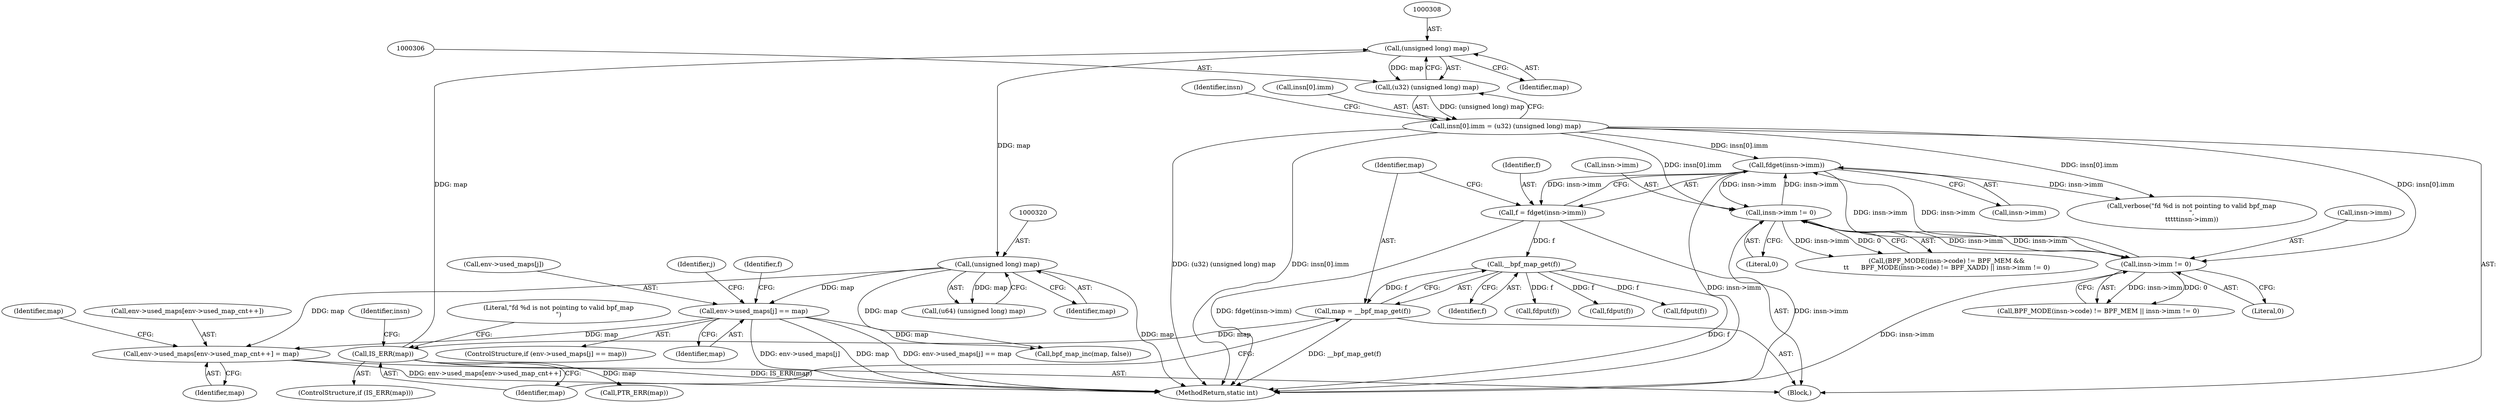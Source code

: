 digraph "1_linux_92117d8443bc5afacc8d5ba82e541946310f106e_4@del" {
"1000358" [label="(Call,env->used_maps[env->used_map_cnt++] = map)"];
"1000319" [label="(Call,(unsigned long) map)"];
"1000307" [label="(Call,(unsigned long) map)"];
"1000288" [label="(Call,IS_ERR(map))"];
"1000283" [label="(Call,map = __bpf_map_get(f))"];
"1000285" [label="(Call,__bpf_map_get(f))"];
"1000277" [label="(Call,f = fdget(insn->imm))"];
"1000279" [label="(Call,fdget(insn->imm))"];
"1000188" [label="(Call,insn->imm != 0)"];
"1000299" [label="(Call,insn[0].imm = (u32) (unsigned long) map)"];
"1000305" [label="(Call,(u32) (unsigned long) map)"];
"1000155" [label="(Call,insn->imm != 0)"];
"1000335" [label="(Call,env->used_maps[j] == map)"];
"1000369" [label="(Identifier,map)"];
"1000313" [label="(Identifier,insn)"];
"1000300" [label="(Call,insn[0].imm)"];
"1000302" [label="(Identifier,insn)"];
"1000321" [label="(Identifier,map)"];
"1000277" [label="(Call,f = fdget(insn->imm))"];
"1000341" [label="(Identifier,map)"];
"1000333" [label="(Identifier,j)"];
"1000317" [label="(Call,(u64) (unsigned long) map)"];
"1000307" [label="(Call,(unsigned long) map)"];
"1000291" [label="(Call,verbose(\"fd %d is not pointing to valid bpf_map\n\",\n\t\t\t\t\tinsn->imm))"];
"1000344" [label="(Identifier,f)"];
"1000192" [label="(Literal,0)"];
"1000284" [label="(Identifier,map)"];
"1000283" [label="(Call,map = __bpf_map_get(f))"];
"1000189" [label="(Call,insn->imm)"];
"1000380" [label="(MethodReturn,static int)"];
"1000288" [label="(Call,IS_ERR(map))"];
"1000319" [label="(Call,(unsigned long) map)"];
"1000359" [label="(Call,env->used_maps[env->used_map_cnt++])"];
"1000292" [label="(Literal,\"fd %d is not pointing to valid bpf_map\n\")"];
"1000335" [label="(Call,env->used_maps[j] == map)"];
"1000299" [label="(Call,insn[0].imm = (u32) (unsigned long) map)"];
"1000309" [label="(Identifier,map)"];
"1000156" [label="(Call,insn->imm)"];
"1000343" [label="(Call,fdput(f))"];
"1000188" [label="(Call,insn->imm != 0)"];
"1000297" [label="(Call,PTR_ERR(map))"];
"1000334" [label="(ControlStructure,if (env->used_maps[j] == map))"];
"1000368" [label="(Call,bpf_map_inc(map, false))"];
"1000285" [label="(Call,__bpf_map_get(f))"];
"1000367" [label="(Identifier,map)"];
"1000286" [label="(Identifier,f)"];
"1000371" [label="(Call,fdput(f))"];
"1000305" [label="(Call,(u32) (unsigned long) map)"];
"1000336" [label="(Call,env->used_maps[j])"];
"1000287" [label="(ControlStructure,if (IS_ERR(map)))"];
"1000280" [label="(Call,insn->imm)"];
"1000148" [label="(Call,BPF_MODE(insn->code) != BPF_MEM || insn->imm != 0)"];
"1000358" [label="(Call,env->used_maps[env->used_map_cnt++] = map)"];
"1000159" [label="(Literal,0)"];
"1000353" [label="(Call,fdput(f))"];
"1000174" [label="(Call,(BPF_MODE(insn->code) != BPF_MEM &&\n\t\t      BPF_MODE(insn->code) != BPF_XADD) || insn->imm != 0)"];
"1000155" [label="(Call,insn->imm != 0)"];
"1000279" [label="(Call,fdget(insn->imm))"];
"1000289" [label="(Identifier,map)"];
"1000211" [label="(Block,)"];
"1000278" [label="(Identifier,f)"];
"1000358" -> "1000211"  [label="AST: "];
"1000358" -> "1000367"  [label="CFG: "];
"1000359" -> "1000358"  [label="AST: "];
"1000367" -> "1000358"  [label="AST: "];
"1000369" -> "1000358"  [label="CFG: "];
"1000358" -> "1000380"  [label="DDG: env->used_maps[env->used_map_cnt++]"];
"1000319" -> "1000358"  [label="DDG: map"];
"1000335" -> "1000358"  [label="DDG: map"];
"1000319" -> "1000317"  [label="AST: "];
"1000319" -> "1000321"  [label="CFG: "];
"1000320" -> "1000319"  [label="AST: "];
"1000321" -> "1000319"  [label="AST: "];
"1000317" -> "1000319"  [label="CFG: "];
"1000319" -> "1000380"  [label="DDG: map"];
"1000319" -> "1000317"  [label="DDG: map"];
"1000307" -> "1000319"  [label="DDG: map"];
"1000319" -> "1000335"  [label="DDG: map"];
"1000319" -> "1000368"  [label="DDG: map"];
"1000307" -> "1000305"  [label="AST: "];
"1000307" -> "1000309"  [label="CFG: "];
"1000308" -> "1000307"  [label="AST: "];
"1000309" -> "1000307"  [label="AST: "];
"1000305" -> "1000307"  [label="CFG: "];
"1000307" -> "1000305"  [label="DDG: map"];
"1000288" -> "1000307"  [label="DDG: map"];
"1000288" -> "1000287"  [label="AST: "];
"1000288" -> "1000289"  [label="CFG: "];
"1000289" -> "1000288"  [label="AST: "];
"1000292" -> "1000288"  [label="CFG: "];
"1000302" -> "1000288"  [label="CFG: "];
"1000288" -> "1000380"  [label="DDG: IS_ERR(map)"];
"1000283" -> "1000288"  [label="DDG: map"];
"1000288" -> "1000297"  [label="DDG: map"];
"1000283" -> "1000211"  [label="AST: "];
"1000283" -> "1000285"  [label="CFG: "];
"1000284" -> "1000283"  [label="AST: "];
"1000285" -> "1000283"  [label="AST: "];
"1000289" -> "1000283"  [label="CFG: "];
"1000283" -> "1000380"  [label="DDG: __bpf_map_get(f)"];
"1000285" -> "1000283"  [label="DDG: f"];
"1000285" -> "1000286"  [label="CFG: "];
"1000286" -> "1000285"  [label="AST: "];
"1000285" -> "1000380"  [label="DDG: f"];
"1000277" -> "1000285"  [label="DDG: f"];
"1000285" -> "1000343"  [label="DDG: f"];
"1000285" -> "1000353"  [label="DDG: f"];
"1000285" -> "1000371"  [label="DDG: f"];
"1000277" -> "1000211"  [label="AST: "];
"1000277" -> "1000279"  [label="CFG: "];
"1000278" -> "1000277"  [label="AST: "];
"1000279" -> "1000277"  [label="AST: "];
"1000284" -> "1000277"  [label="CFG: "];
"1000277" -> "1000380"  [label="DDG: fdget(insn->imm)"];
"1000279" -> "1000277"  [label="DDG: insn->imm"];
"1000279" -> "1000280"  [label="CFG: "];
"1000280" -> "1000279"  [label="AST: "];
"1000279" -> "1000380"  [label="DDG: insn->imm"];
"1000279" -> "1000155"  [label="DDG: insn->imm"];
"1000279" -> "1000188"  [label="DDG: insn->imm"];
"1000188" -> "1000279"  [label="DDG: insn->imm"];
"1000299" -> "1000279"  [label="DDG: insn[0].imm"];
"1000155" -> "1000279"  [label="DDG: insn->imm"];
"1000279" -> "1000291"  [label="DDG: insn->imm"];
"1000188" -> "1000174"  [label="AST: "];
"1000188" -> "1000192"  [label="CFG: "];
"1000189" -> "1000188"  [label="AST: "];
"1000192" -> "1000188"  [label="AST: "];
"1000174" -> "1000188"  [label="CFG: "];
"1000188" -> "1000380"  [label="DDG: insn->imm"];
"1000188" -> "1000155"  [label="DDG: insn->imm"];
"1000188" -> "1000174"  [label="DDG: insn->imm"];
"1000188" -> "1000174"  [label="DDG: 0"];
"1000299" -> "1000188"  [label="DDG: insn[0].imm"];
"1000155" -> "1000188"  [label="DDG: insn->imm"];
"1000299" -> "1000211"  [label="AST: "];
"1000299" -> "1000305"  [label="CFG: "];
"1000300" -> "1000299"  [label="AST: "];
"1000305" -> "1000299"  [label="AST: "];
"1000313" -> "1000299"  [label="CFG: "];
"1000299" -> "1000380"  [label="DDG: (u32) (unsigned long) map"];
"1000299" -> "1000380"  [label="DDG: insn[0].imm"];
"1000299" -> "1000155"  [label="DDG: insn[0].imm"];
"1000299" -> "1000291"  [label="DDG: insn[0].imm"];
"1000305" -> "1000299"  [label="DDG: (unsigned long) map"];
"1000306" -> "1000305"  [label="AST: "];
"1000155" -> "1000148"  [label="AST: "];
"1000155" -> "1000159"  [label="CFG: "];
"1000156" -> "1000155"  [label="AST: "];
"1000159" -> "1000155"  [label="AST: "];
"1000148" -> "1000155"  [label="CFG: "];
"1000155" -> "1000380"  [label="DDG: insn->imm"];
"1000155" -> "1000148"  [label="DDG: insn->imm"];
"1000155" -> "1000148"  [label="DDG: 0"];
"1000335" -> "1000334"  [label="AST: "];
"1000335" -> "1000341"  [label="CFG: "];
"1000336" -> "1000335"  [label="AST: "];
"1000341" -> "1000335"  [label="AST: "];
"1000344" -> "1000335"  [label="CFG: "];
"1000333" -> "1000335"  [label="CFG: "];
"1000335" -> "1000380"  [label="DDG: env->used_maps[j]"];
"1000335" -> "1000380"  [label="DDG: map"];
"1000335" -> "1000380"  [label="DDG: env->used_maps[j] == map"];
"1000335" -> "1000368"  [label="DDG: map"];
}
